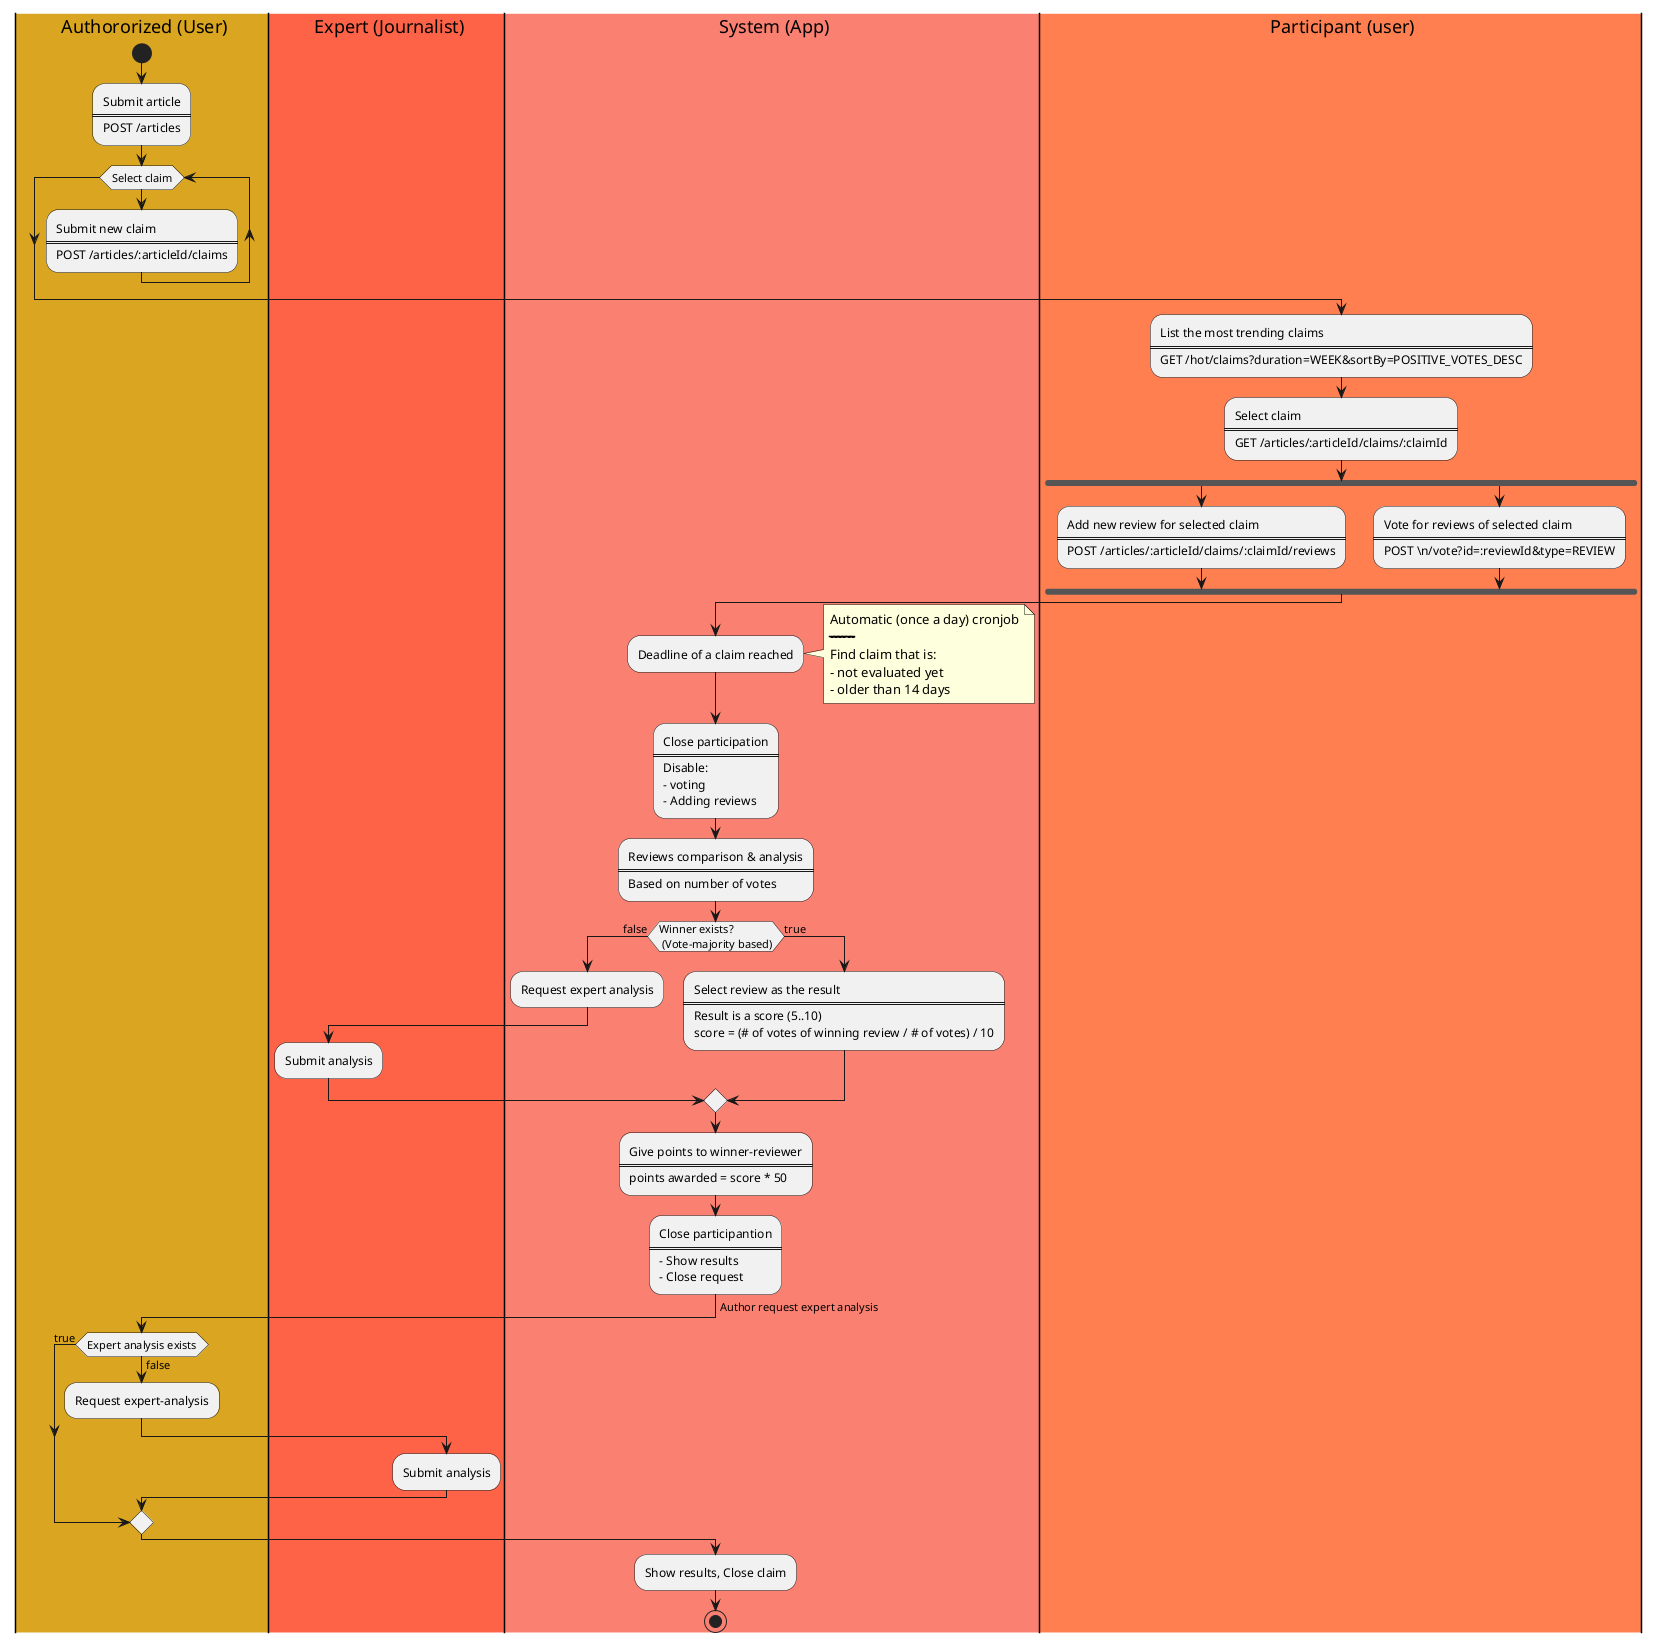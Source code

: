 @startuml Claim verification flow

|#goldenrod|author| Authororized (User)
|#tomato|expert| Expert (Journalist)
|#salmon|system| System (App)
|#coral|participant| Participant (user)

|author|
start
:Submit article
====
POST /articles;
while (Select claim)
  :Submit new claim
  ====
  POST /articles/:articleId/claims;
endwhile
|participant|
:List the most trending claims
=====
GET /hot/claims?duration=WEEK&sortBy=POSITIVE_VOTES_DESC;
' note right
'   Choose list:
'   (not yet verified)
'   ====
'   - Hottest All time
'   - Hottest today
'   - Hottest last week
'   - Hottest last month
' end note
' :Claim voting phase;
:Select claim
====
GET /articles/:articleId/claims/:claimId;
fork
  :Add new review for selected claim
  ====
  POST /articles/:articleId/claims/:claimId/reviews;
fork again
  :Vote for reviews of selected claim
  ====
  POST \n/vote?id=:reviewId&type=REVIEW;
end fork

' if (Submit review) is (true) then
' :GET /articles/:articleId/claims/:claimId
' ==============
' - Add analysis
' - Add Proofs (urls);
' else (false)
' :Vote for existing reviews
' ==========================
' - Positive votes
' - Not enough info
' - Negative vote;
' endif
|system|
:Deadline of a claim reached;
note right
  Automatic (once a day) cronjob
  ------------------------------
  Find claim that is:
  - not evaluated yet
  - older than 14 days
end note
:Close participation
=====
Disable:
- voting
- Adding reviews;
:Reviews comparison & analysis
==============================
Based on number of votes;
if (Winner exists?\n (Vote-majority based)) is (false) then
:Request expert analysis;
|expert|
:Submit analysis;
else (true)
|system|
:Select review as the result
====
Result is a score (5..10)
score = (# of votes of winning review / # of votes) / 10;
endif
|system|
:Give points to winner-reviewer
====
points awarded = score * 50; 
:Close participantion
=====================
- Show results
- Close request;
-> Author request expert analysis;
|author|
if (Expert analysis exists) is (true) then

else (false)
  |author|
  :Request expert-analysis;

  |expert|
  :Submit analysis;
  |system|
endif
:Show results, Close claim;
stop
@enduml
